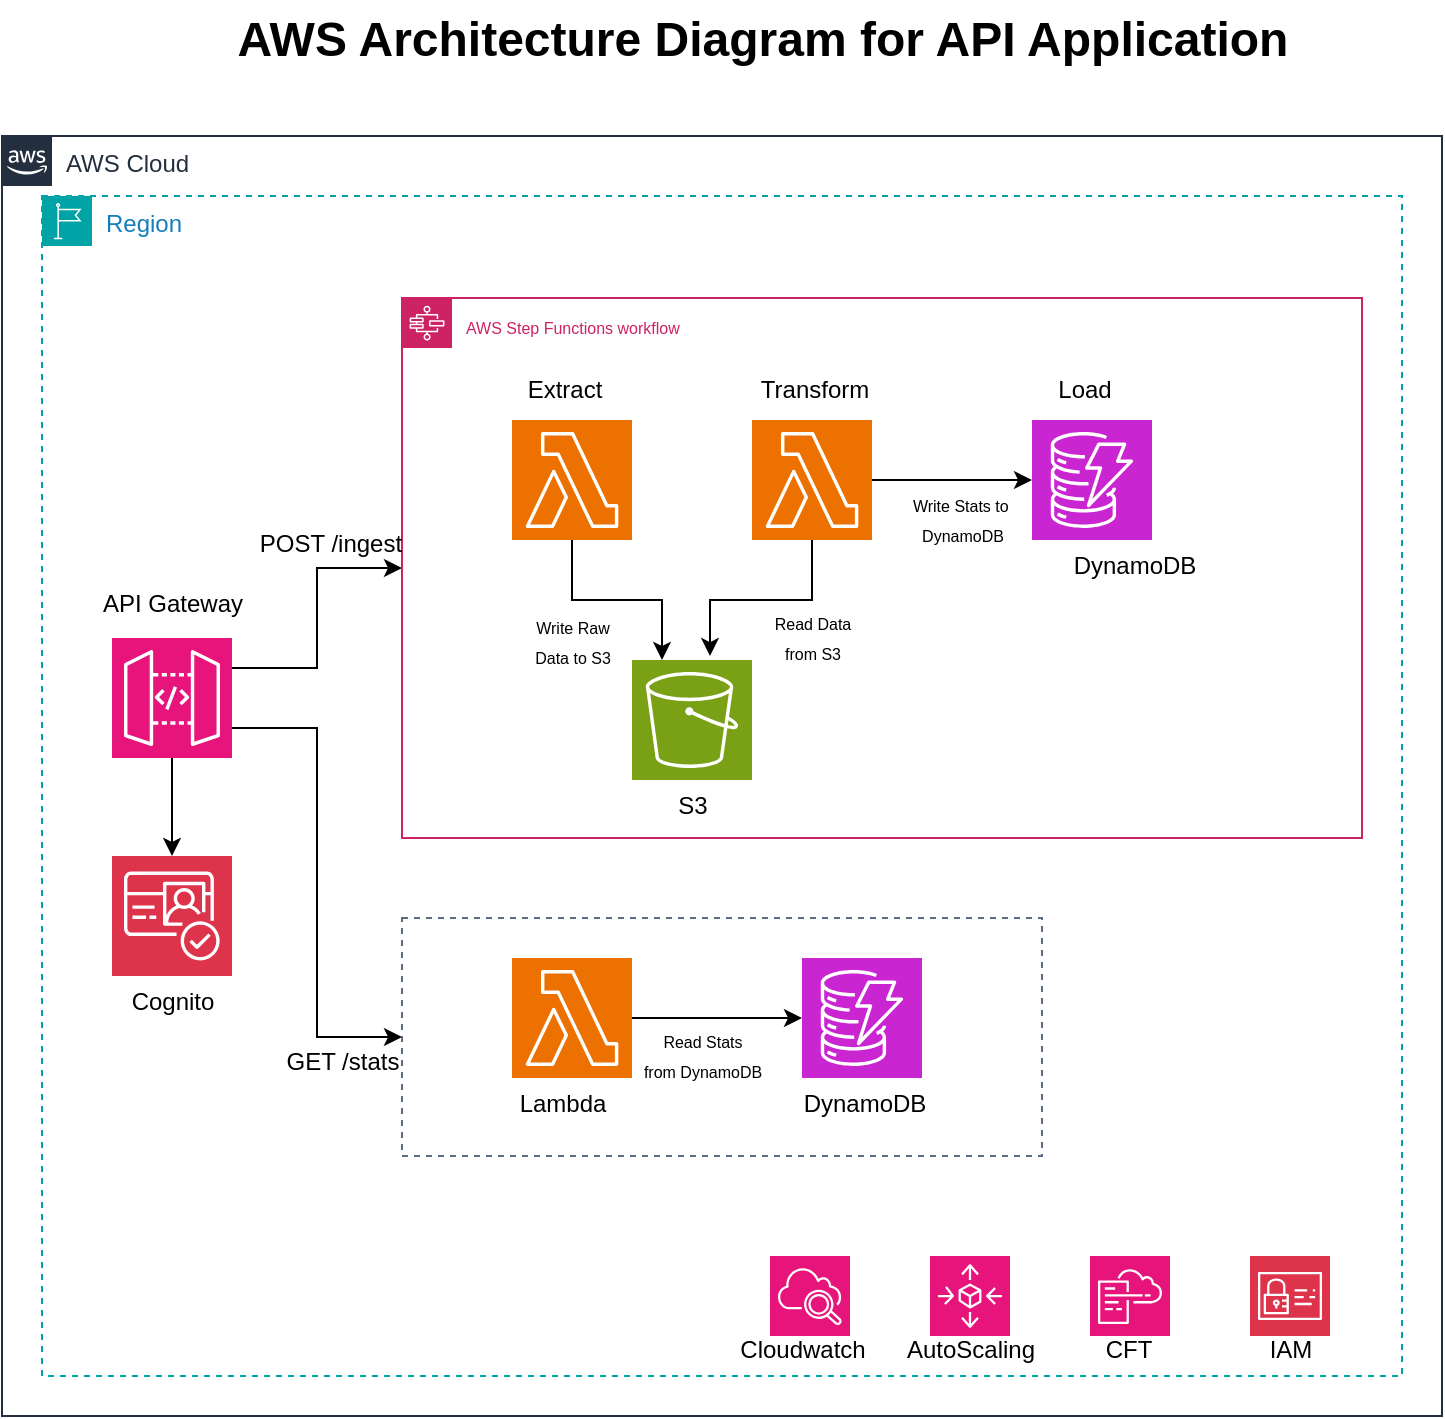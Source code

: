 <mxfile version="24.7.7">
  <diagram name="Page-1" id="77Til-7tzBvs6sQdnzat">
    <mxGraphModel dx="1026" dy="651" grid="1" gridSize="10" guides="1" tooltips="1" connect="1" arrows="1" fold="1" page="1" pageScale="1" pageWidth="827" pageHeight="1169" math="0" shadow="0">
      <root>
        <mxCell id="0" />
        <mxCell id="1" parent="0" />
        <mxCell id="qMovOYOw3mSXCdXewkXn-35" style="edgeStyle=orthogonalEdgeStyle;rounded=0;orthogonalLoop=1;jettySize=auto;html=1;exitX=1;exitY=0.25;exitDx=0;exitDy=0;exitPerimeter=0;" edge="1" parent="1" source="qMovOYOw3mSXCdXewkXn-1" target="qMovOYOw3mSXCdXewkXn-31">
          <mxGeometry relative="1" as="geometry" />
        </mxCell>
        <mxCell id="qMovOYOw3mSXCdXewkXn-36" style="edgeStyle=orthogonalEdgeStyle;rounded=0;orthogonalLoop=1;jettySize=auto;html=1;exitX=1;exitY=0.75;exitDx=0;exitDy=0;exitPerimeter=0;entryX=0;entryY=0.5;entryDx=0;entryDy=0;" edge="1" parent="1" source="qMovOYOw3mSXCdXewkXn-1" target="qMovOYOw3mSXCdXewkXn-32">
          <mxGeometry relative="1" as="geometry" />
        </mxCell>
        <mxCell id="qMovOYOw3mSXCdXewkXn-1" value="" style="sketch=0;points=[[0,0,0],[0.25,0,0],[0.5,0,0],[0.75,0,0],[1,0,0],[0,1,0],[0.25,1,0],[0.5,1,0],[0.75,1,0],[1,1,0],[0,0.25,0],[0,0.5,0],[0,0.75,0],[1,0.25,0],[1,0.5,0],[1,0.75,0]];outlineConnect=0;fontColor=#232F3E;fillColor=#E7157B;strokeColor=#ffffff;dashed=0;verticalLabelPosition=bottom;verticalAlign=top;align=center;html=1;fontSize=12;fontStyle=0;aspect=fixed;shape=mxgraph.aws4.resourceIcon;resIcon=mxgraph.aws4.api_gateway;" vertex="1" parent="1">
          <mxGeometry x="111" y="329" width="60" height="60" as="geometry" />
        </mxCell>
        <mxCell id="qMovOYOw3mSXCdXewkXn-3" value="" style="sketch=0;points=[[0,0,0],[0.25,0,0],[0.5,0,0],[0.75,0,0],[1,0,0],[0,1,0],[0.25,1,0],[0.5,1,0],[0.75,1,0],[1,1,0],[0,0.25,0],[0,0.5,0],[0,0.75,0],[1,0.25,0],[1,0.5,0],[1,0.75,0]];outlineConnect=0;fontColor=#232F3E;fillColor=#ED7100;strokeColor=#ffffff;dashed=0;verticalLabelPosition=bottom;verticalAlign=top;align=center;html=1;fontSize=12;fontStyle=0;aspect=fixed;shape=mxgraph.aws4.resourceIcon;resIcon=mxgraph.aws4.lambda;" vertex="1" parent="1">
          <mxGeometry x="311" y="220" width="60" height="60" as="geometry" />
        </mxCell>
        <mxCell id="qMovOYOw3mSXCdXewkXn-4" value="" style="sketch=0;points=[[0,0,0],[0.25,0,0],[0.5,0,0],[0.75,0,0],[1,0,0],[0,1,0],[0.25,1,0],[0.5,1,0],[0.75,1,0],[1,1,0],[0,0.25,0],[0,0.5,0],[0,0.75,0],[1,0.25,0],[1,0.5,0],[1,0.75,0]];outlineConnect=0;fontColor=#232F3E;fillColor=#ED7100;strokeColor=#ffffff;dashed=0;verticalLabelPosition=bottom;verticalAlign=top;align=center;html=1;fontSize=12;fontStyle=0;aspect=fixed;shape=mxgraph.aws4.resourceIcon;resIcon=mxgraph.aws4.lambda;" vertex="1" parent="1">
          <mxGeometry x="431" y="220" width="60" height="60" as="geometry" />
        </mxCell>
        <mxCell id="qMovOYOw3mSXCdXewkXn-5" value="" style="sketch=0;points=[[0,0,0],[0.25,0,0],[0.5,0,0],[0.75,0,0],[1,0,0],[0,1,0],[0.25,1,0],[0.5,1,0],[0.75,1,0],[1,1,0],[0,0.25,0],[0,0.5,0],[0,0.75,0],[1,0.25,0],[1,0.5,0],[1,0.75,0]];outlineConnect=0;fontColor=#232F3E;fillColor=#C925D1;strokeColor=#ffffff;dashed=0;verticalLabelPosition=bottom;verticalAlign=top;align=center;html=1;fontSize=12;fontStyle=0;aspect=fixed;shape=mxgraph.aws4.resourceIcon;resIcon=mxgraph.aws4.dynamodb;" vertex="1" parent="1">
          <mxGeometry x="571" y="220" width="60" height="60" as="geometry" />
        </mxCell>
        <mxCell id="qMovOYOw3mSXCdXewkXn-6" value="" style="sketch=0;points=[[0,0,0],[0.25,0,0],[0.5,0,0],[0.75,0,0],[1,0,0],[0,1,0],[0.25,1,0],[0.5,1,0],[0.75,1,0],[1,1,0],[0,0.25,0],[0,0.5,0],[0,0.75,0],[1,0.25,0],[1,0.5,0],[1,0.75,0]];outlineConnect=0;fontColor=#232F3E;fillColor=#7AA116;strokeColor=#ffffff;dashed=0;verticalLabelPosition=bottom;verticalAlign=top;align=center;html=1;fontSize=12;fontStyle=0;aspect=fixed;shape=mxgraph.aws4.resourceIcon;resIcon=mxgraph.aws4.s3;" vertex="1" parent="1">
          <mxGeometry x="371" y="340" width="60" height="60" as="geometry" />
        </mxCell>
        <mxCell id="qMovOYOw3mSXCdXewkXn-7" style="edgeStyle=orthogonalEdgeStyle;rounded=0;orthogonalLoop=1;jettySize=auto;html=1;exitX=0.5;exitY=1;exitDx=0;exitDy=0;exitPerimeter=0;entryX=0.25;entryY=0;entryDx=0;entryDy=0;entryPerimeter=0;" edge="1" parent="1" source="qMovOYOw3mSXCdXewkXn-3" target="qMovOYOw3mSXCdXewkXn-6">
          <mxGeometry relative="1" as="geometry" />
        </mxCell>
        <mxCell id="qMovOYOw3mSXCdXewkXn-8" style="edgeStyle=orthogonalEdgeStyle;rounded=0;orthogonalLoop=1;jettySize=auto;html=1;exitX=0.5;exitY=1;exitDx=0;exitDy=0;exitPerimeter=0;entryX=0.65;entryY=-0.033;entryDx=0;entryDy=0;entryPerimeter=0;" edge="1" parent="1" source="qMovOYOw3mSXCdXewkXn-4" target="qMovOYOw3mSXCdXewkXn-6">
          <mxGeometry relative="1" as="geometry" />
        </mxCell>
        <mxCell id="qMovOYOw3mSXCdXewkXn-9" style="edgeStyle=orthogonalEdgeStyle;rounded=0;orthogonalLoop=1;jettySize=auto;html=1;exitX=1;exitY=0.5;exitDx=0;exitDy=0;exitPerimeter=0;entryX=0;entryY=0.5;entryDx=0;entryDy=0;entryPerimeter=0;" edge="1" parent="1" source="qMovOYOw3mSXCdXewkXn-4" target="qMovOYOw3mSXCdXewkXn-5">
          <mxGeometry relative="1" as="geometry" />
        </mxCell>
        <mxCell id="qMovOYOw3mSXCdXewkXn-10" value="&lt;font style=&quot;font-size: 8px;&quot;&gt;&lt;font style=&quot;&quot;&gt;Write&amp;nbsp;&lt;/font&gt;&lt;span style=&quot;background-color: initial;&quot;&gt;Raw&lt;/span&gt;&lt;/font&gt;&lt;div&gt;&lt;font style=&quot;font-size: 8px;&quot;&gt;Data to S3&lt;/font&gt;&lt;/div&gt;" style="text;html=1;align=center;verticalAlign=middle;resizable=0;points=[];autosize=1;strokeColor=none;fillColor=none;" vertex="1" parent="1">
          <mxGeometry x="311" y="310" width="60" height="40" as="geometry" />
        </mxCell>
        <mxCell id="qMovOYOw3mSXCdXewkXn-11" value="Extract" style="text;html=1;align=center;verticalAlign=middle;resizable=0;points=[];autosize=1;strokeColor=none;fillColor=none;" vertex="1" parent="1">
          <mxGeometry x="307" y="190" width="60" height="30" as="geometry" />
        </mxCell>
        <mxCell id="qMovOYOw3mSXCdXewkXn-12" value="Transform" style="text;html=1;align=center;verticalAlign=middle;resizable=0;points=[];autosize=1;strokeColor=none;fillColor=none;" vertex="1" parent="1">
          <mxGeometry x="422" y="190" width="80" height="30" as="geometry" />
        </mxCell>
        <mxCell id="qMovOYOw3mSXCdXewkXn-13" value="Load" style="text;html=1;align=center;verticalAlign=middle;resizable=0;points=[];autosize=1;strokeColor=none;fillColor=none;" vertex="1" parent="1">
          <mxGeometry x="572" y="190" width="50" height="30" as="geometry" />
        </mxCell>
        <mxCell id="qMovOYOw3mSXCdXewkXn-14" value="DynamoDB" style="text;html=1;align=center;verticalAlign=middle;resizable=0;points=[];autosize=1;strokeColor=none;fillColor=none;" vertex="1" parent="1">
          <mxGeometry x="582" y="278" width="80" height="30" as="geometry" />
        </mxCell>
        <mxCell id="qMovOYOw3mSXCdXewkXn-15" value="S3" style="text;html=1;align=center;verticalAlign=middle;resizable=0;points=[];autosize=1;strokeColor=none;fillColor=none;" vertex="1" parent="1">
          <mxGeometry x="381" y="398" width="40" height="30" as="geometry" />
        </mxCell>
        <mxCell id="qMovOYOw3mSXCdXewkXn-20" value="&lt;font style=&quot;font-size: 8px;&quot;&gt;Read&amp;nbsp;&lt;/font&gt;&lt;span style=&quot;font-size: 8px; background-color: initial;&quot;&gt;Data&lt;/span&gt;&lt;div&gt;&lt;font style=&quot;font-size: 8px;&quot;&gt;from S3&lt;/font&gt;&lt;/div&gt;" style="text;html=1;align=center;verticalAlign=middle;resizable=0;points=[];autosize=1;strokeColor=none;fillColor=none;" vertex="1" parent="1">
          <mxGeometry x="431" y="308" width="60" height="40" as="geometry" />
        </mxCell>
        <mxCell id="qMovOYOw3mSXCdXewkXn-24" value="&lt;font style=&quot;font-size: 8px;&quot;&gt;Write&amp;nbsp;&lt;/font&gt;&lt;font style=&quot;background-color: initial; font-size: 8px;&quot;&gt;Stats&amp;nbsp;&lt;/font&gt;&lt;span style=&quot;background-color: initial; font-size: 8px;&quot;&gt;to&amp;nbsp;&lt;/span&gt;&lt;div&gt;&lt;span style=&quot;font-size: 8px; background-color: initial;&quot;&gt;DynamoDB&lt;/span&gt;&lt;/div&gt;" style="text;html=1;align=center;verticalAlign=middle;resizable=0;points=[];autosize=1;strokeColor=none;fillColor=none;" vertex="1" parent="1">
          <mxGeometry x="501" y="249" width="70" height="40" as="geometry" />
        </mxCell>
        <mxCell id="qMovOYOw3mSXCdXewkXn-25" value="" style="sketch=0;points=[[0,0,0],[0.25,0,0],[0.5,0,0],[0.75,0,0],[1,0,0],[0,1,0],[0.25,1,0],[0.5,1,0],[0.75,1,0],[1,1,0],[0,0.25,0],[0,0.5,0],[0,0.75,0],[1,0.25,0],[1,0.5,0],[1,0.75,0]];outlineConnect=0;fontColor=#232F3E;fillColor=#ED7100;strokeColor=#ffffff;dashed=0;verticalLabelPosition=bottom;verticalAlign=top;align=center;html=1;fontSize=12;fontStyle=0;aspect=fixed;shape=mxgraph.aws4.resourceIcon;resIcon=mxgraph.aws4.lambda;" vertex="1" parent="1">
          <mxGeometry x="311" y="489" width="60" height="60" as="geometry" />
        </mxCell>
        <mxCell id="qMovOYOw3mSXCdXewkXn-26" value="" style="sketch=0;points=[[0,0,0],[0.25,0,0],[0.5,0,0],[0.75,0,0],[1,0,0],[0,1,0],[0.25,1,0],[0.5,1,0],[0.75,1,0],[1,1,0],[0,0.25,0],[0,0.5,0],[0,0.75,0],[1,0.25,0],[1,0.5,0],[1,0.75,0]];outlineConnect=0;fontColor=#232F3E;fillColor=#C925D1;strokeColor=#ffffff;dashed=0;verticalLabelPosition=bottom;verticalAlign=top;align=center;html=1;fontSize=12;fontStyle=0;aspect=fixed;shape=mxgraph.aws4.resourceIcon;resIcon=mxgraph.aws4.dynamodb;" vertex="1" parent="1">
          <mxGeometry x="456" y="489" width="60" height="60" as="geometry" />
        </mxCell>
        <mxCell id="qMovOYOw3mSXCdXewkXn-27" style="edgeStyle=orthogonalEdgeStyle;rounded=0;orthogonalLoop=1;jettySize=auto;html=1;exitX=1;exitY=0.5;exitDx=0;exitDy=0;exitPerimeter=0;entryX=0;entryY=0.5;entryDx=0;entryDy=0;entryPerimeter=0;" edge="1" parent="1" source="qMovOYOw3mSXCdXewkXn-25" target="qMovOYOw3mSXCdXewkXn-26">
          <mxGeometry relative="1" as="geometry" />
        </mxCell>
        <mxCell id="qMovOYOw3mSXCdXewkXn-28" value="&lt;font style=&quot;font-size: 8px;&quot;&gt;Read Stats&lt;/font&gt;&lt;div&gt;&lt;font style=&quot;font-size: 8px;&quot;&gt;from DynamoDB&lt;/font&gt;&lt;/div&gt;" style="text;html=1;align=center;verticalAlign=middle;resizable=0;points=[];autosize=1;strokeColor=none;fillColor=none;" vertex="1" parent="1">
          <mxGeometry x="366" y="517" width="80" height="40" as="geometry" />
        </mxCell>
        <mxCell id="qMovOYOw3mSXCdXewkXn-29" value="Lambda" style="text;html=1;align=center;verticalAlign=middle;resizable=0;points=[];autosize=1;strokeColor=none;fillColor=none;" vertex="1" parent="1">
          <mxGeometry x="301" y="547" width="70" height="30" as="geometry" />
        </mxCell>
        <mxCell id="qMovOYOw3mSXCdXewkXn-30" value="DynamoDB" style="text;html=1;align=center;verticalAlign=middle;resizable=0;points=[];autosize=1;strokeColor=none;fillColor=none;" vertex="1" parent="1">
          <mxGeometry x="447" y="547" width="80" height="30" as="geometry" />
        </mxCell>
        <mxCell id="qMovOYOw3mSXCdXewkXn-31" value="&lt;font style=&quot;font-size: 8px;&quot;&gt;AWS Step Functions workflow&lt;/font&gt;" style="points=[[0,0],[0.25,0],[0.5,0],[0.75,0],[1,0],[1,0.25],[1,0.5],[1,0.75],[1,1],[0.75,1],[0.5,1],[0.25,1],[0,1],[0,0.75],[0,0.5],[0,0.25]];outlineConnect=0;gradientColor=none;html=1;whiteSpace=wrap;fontSize=12;fontStyle=0;container=1;pointerEvents=0;collapsible=0;recursiveResize=0;shape=mxgraph.aws4.group;grIcon=mxgraph.aws4.group_aws_step_functions_workflow;strokeColor=#CD2264;fillColor=none;verticalAlign=top;align=left;spacingLeft=30;fontColor=#CD2264;dashed=0;" vertex="1" parent="1">
          <mxGeometry x="256" y="159" width="480" height="270" as="geometry" />
        </mxCell>
        <mxCell id="qMovOYOw3mSXCdXewkXn-32" value="" style="fillColor=none;strokeColor=#5A6C86;dashed=1;verticalAlign=top;fontStyle=0;fontColor=#5A6C86;whiteSpace=wrap;html=1;" vertex="1" parent="1">
          <mxGeometry x="256" y="469" width="320" height="119" as="geometry" />
        </mxCell>
        <mxCell id="qMovOYOw3mSXCdXewkXn-37" value="POST /ingest" style="text;html=1;align=center;verticalAlign=middle;resizable=0;points=[];autosize=1;strokeColor=none;fillColor=none;" vertex="1" parent="1">
          <mxGeometry x="175" y="267" width="90" height="30" as="geometry" />
        </mxCell>
        <mxCell id="qMovOYOw3mSXCdXewkXn-38" value="GET /stats" style="text;html=1;align=center;verticalAlign=middle;resizable=0;points=[];autosize=1;strokeColor=none;fillColor=none;" vertex="1" parent="1">
          <mxGeometry x="186" y="526" width="80" height="30" as="geometry" />
        </mxCell>
        <mxCell id="qMovOYOw3mSXCdXewkXn-40" value="AWS Cloud" style="points=[[0,0],[0.25,0],[0.5,0],[0.75,0],[1,0],[1,0.25],[1,0.5],[1,0.75],[1,1],[0.75,1],[0.5,1],[0.25,1],[0,1],[0,0.75],[0,0.5],[0,0.25]];outlineConnect=0;gradientColor=none;html=1;whiteSpace=wrap;fontSize=12;fontStyle=0;container=1;pointerEvents=0;collapsible=0;recursiveResize=0;shape=mxgraph.aws4.group;grIcon=mxgraph.aws4.group_aws_cloud_alt;strokeColor=#232F3E;fillColor=none;verticalAlign=top;align=left;spacingLeft=30;fontColor=#232F3E;dashed=0;" vertex="1" parent="1">
          <mxGeometry x="56" y="78" width="720" height="640" as="geometry" />
        </mxCell>
        <mxCell id="qMovOYOw3mSXCdXewkXn-41" value="Region" style="points=[[0,0],[0.25,0],[0.5,0],[0.75,0],[1,0],[1,0.25],[1,0.5],[1,0.75],[1,1],[0.75,1],[0.5,1],[0.25,1],[0,1],[0,0.75],[0,0.5],[0,0.25]];outlineConnect=0;gradientColor=none;html=1;whiteSpace=wrap;fontSize=12;fontStyle=0;container=1;pointerEvents=0;collapsible=0;recursiveResize=0;shape=mxgraph.aws4.group;grIcon=mxgraph.aws4.group_region;strokeColor=#00A4A6;fillColor=none;verticalAlign=top;align=left;spacingLeft=30;fontColor=#147EBA;dashed=1;" vertex="1" parent="1">
          <mxGeometry x="76" y="108" width="680" height="590" as="geometry" />
        </mxCell>
        <mxCell id="qMovOYOw3mSXCdXewkXn-2" value="API Gateway" style="text;html=1;align=center;verticalAlign=middle;resizable=0;points=[];autosize=1;strokeColor=none;fillColor=none;" vertex="1" parent="qMovOYOw3mSXCdXewkXn-41">
          <mxGeometry x="20" y="189" width="90" height="30" as="geometry" />
        </mxCell>
        <mxCell id="qMovOYOw3mSXCdXewkXn-42" value="" style="sketch=0;points=[[0,0,0],[0.25,0,0],[0.5,0,0],[0.75,0,0],[1,0,0],[0,1,0],[0.25,1,0],[0.5,1,0],[0.75,1,0],[1,1,0],[0,0.25,0],[0,0.5,0],[0,0.75,0],[1,0.25,0],[1,0.5,0],[1,0.75,0]];outlineConnect=0;fontColor=#232F3E;fillColor=#DD344C;strokeColor=#ffffff;dashed=0;verticalLabelPosition=bottom;verticalAlign=top;align=center;html=1;fontSize=12;fontStyle=0;aspect=fixed;shape=mxgraph.aws4.resourceIcon;resIcon=mxgraph.aws4.cognito;" vertex="1" parent="qMovOYOw3mSXCdXewkXn-41">
          <mxGeometry x="35" y="330" width="60" height="60" as="geometry" />
        </mxCell>
        <mxCell id="qMovOYOw3mSXCdXewkXn-44" value="Cognito" style="text;html=1;align=center;verticalAlign=middle;resizable=0;points=[];autosize=1;strokeColor=none;fillColor=none;" vertex="1" parent="qMovOYOw3mSXCdXewkXn-41">
          <mxGeometry x="35" y="388" width="60" height="30" as="geometry" />
        </mxCell>
        <mxCell id="qMovOYOw3mSXCdXewkXn-47" value="" style="sketch=0;points=[[0,0,0],[0.25,0,0],[0.5,0,0],[0.75,0,0],[1,0,0],[0,1,0],[0.25,1,0],[0.5,1,0],[0.75,1,0],[1,1,0],[0,0.25,0],[0,0.5,0],[0,0.75,0],[1,0.25,0],[1,0.5,0],[1,0.75,0]];points=[[0,0,0],[0.25,0,0],[0.5,0,0],[0.75,0,0],[1,0,0],[0,1,0],[0.25,1,0],[0.5,1,0],[0.75,1,0],[1,1,0],[0,0.25,0],[0,0.5,0],[0,0.75,0],[1,0.25,0],[1,0.5,0],[1,0.75,0]];outlineConnect=0;fontColor=#232F3E;fillColor=#E7157B;strokeColor=#ffffff;dashed=0;verticalLabelPosition=bottom;verticalAlign=top;align=center;html=1;fontSize=12;fontStyle=0;aspect=fixed;shape=mxgraph.aws4.resourceIcon;resIcon=mxgraph.aws4.cloudwatch_2;" vertex="1" parent="qMovOYOw3mSXCdXewkXn-41">
          <mxGeometry x="364" y="530" width="40" height="40" as="geometry" />
        </mxCell>
        <mxCell id="qMovOYOw3mSXCdXewkXn-49" value="" style="sketch=0;points=[[0,0,0],[0.25,0,0],[0.5,0,0],[0.75,0,0],[1,0,0],[0,1,0],[0.25,1,0],[0.5,1,0],[0.75,1,0],[1,1,0],[0,0.25,0],[0,0.5,0],[0,0.75,0],[1,0.25,0],[1,0.5,0],[1,0.75,0]];points=[[0,0,0],[0.25,0,0],[0.5,0,0],[0.75,0,0],[1,0,0],[0,1,0],[0.25,1,0],[0.5,1,0],[0.75,1,0],[1,1,0],[0,0.25,0],[0,0.5,0],[0,0.75,0],[1,0.25,0],[1,0.5,0],[1,0.75,0]];outlineConnect=0;fontColor=#232F3E;fillColor=#E7157B;strokeColor=#ffffff;dashed=0;verticalLabelPosition=bottom;verticalAlign=top;align=center;html=1;fontSize=12;fontStyle=0;aspect=fixed;shape=mxgraph.aws4.resourceIcon;resIcon=mxgraph.aws4.autoscaling;" vertex="1" parent="qMovOYOw3mSXCdXewkXn-41">
          <mxGeometry x="444" y="530" width="40" height="40" as="geometry" />
        </mxCell>
        <mxCell id="qMovOYOw3mSXCdXewkXn-51" value="" style="sketch=0;points=[[0,0,0],[0.25,0,0],[0.5,0,0],[0.75,0,0],[1,0,0],[0,1,0],[0.25,1,0],[0.5,1,0],[0.75,1,0],[1,1,0],[0,0.25,0],[0,0.5,0],[0,0.75,0],[1,0.25,0],[1,0.5,0],[1,0.75,0]];points=[[0,0,0],[0.25,0,0],[0.5,0,0],[0.75,0,0],[1,0,0],[0,1,0],[0.25,1,0],[0.5,1,0],[0.75,1,0],[1,1,0],[0,0.25,0],[0,0.5,0],[0,0.75,0],[1,0.25,0],[1,0.5,0],[1,0.75,0]];outlineConnect=0;fontColor=#232F3E;fillColor=#E7157B;strokeColor=#ffffff;dashed=0;verticalLabelPosition=bottom;verticalAlign=top;align=center;html=1;fontSize=12;fontStyle=0;aspect=fixed;shape=mxgraph.aws4.resourceIcon;resIcon=mxgraph.aws4.cloudformation;" vertex="1" parent="qMovOYOw3mSXCdXewkXn-41">
          <mxGeometry x="524" y="530" width="40" height="40" as="geometry" />
        </mxCell>
        <mxCell id="qMovOYOw3mSXCdXewkXn-55" value="" style="sketch=0;points=[[0,0,0],[0.25,0,0],[0.5,0,0],[0.75,0,0],[1,0,0],[0,1,0],[0.25,1,0],[0.5,1,0],[0.75,1,0],[1,1,0],[0,0.25,0],[0,0.5,0],[0,0.75,0],[1,0.25,0],[1,0.5,0],[1,0.75,0]];outlineConnect=0;fontColor=#232F3E;fillColor=#DD344C;strokeColor=#ffffff;dashed=0;verticalLabelPosition=bottom;verticalAlign=top;align=center;html=1;fontSize=12;fontStyle=0;aspect=fixed;shape=mxgraph.aws4.resourceIcon;resIcon=mxgraph.aws4.identity_and_access_management;" vertex="1" parent="qMovOYOw3mSXCdXewkXn-41">
          <mxGeometry x="604" y="530" width="40" height="40" as="geometry" />
        </mxCell>
        <mxCell id="qMovOYOw3mSXCdXewkXn-43" style="edgeStyle=orthogonalEdgeStyle;rounded=0;orthogonalLoop=1;jettySize=auto;html=1;exitX=0.5;exitY=1;exitDx=0;exitDy=0;exitPerimeter=0;entryX=0.5;entryY=0;entryDx=0;entryDy=0;entryPerimeter=0;" edge="1" parent="1" source="qMovOYOw3mSXCdXewkXn-1" target="qMovOYOw3mSXCdXewkXn-42">
          <mxGeometry relative="1" as="geometry" />
        </mxCell>
        <mxCell id="qMovOYOw3mSXCdXewkXn-46" style="edgeStyle=orthogonalEdgeStyle;rounded=0;orthogonalLoop=1;jettySize=auto;html=1;exitX=0.5;exitY=1;exitDx=0;exitDy=0;" edge="1" parent="1" source="qMovOYOw3mSXCdXewkXn-32" target="qMovOYOw3mSXCdXewkXn-32">
          <mxGeometry relative="1" as="geometry" />
        </mxCell>
        <mxCell id="qMovOYOw3mSXCdXewkXn-48" value="Cloudwatch" style="text;html=1;align=center;verticalAlign=middle;resizable=0;points=[];autosize=1;strokeColor=none;fillColor=none;" vertex="1" parent="1">
          <mxGeometry x="411" y="670" width="90" height="30" as="geometry" />
        </mxCell>
        <mxCell id="qMovOYOw3mSXCdXewkXn-50" value="AutoScaling" style="text;html=1;align=center;verticalAlign=middle;resizable=0;points=[];autosize=1;strokeColor=none;fillColor=none;" vertex="1" parent="1">
          <mxGeometry x="495" y="670" width="90" height="30" as="geometry" />
        </mxCell>
        <mxCell id="qMovOYOw3mSXCdXewkXn-53" value="CFT" style="text;html=1;align=center;verticalAlign=middle;resizable=0;points=[];autosize=1;strokeColor=none;fillColor=none;" vertex="1" parent="1">
          <mxGeometry x="594" y="670" width="50" height="30" as="geometry" />
        </mxCell>
        <mxCell id="qMovOYOw3mSXCdXewkXn-56" value="IAM" style="text;html=1;align=center;verticalAlign=middle;resizable=0;points=[];autosize=1;strokeColor=none;fillColor=none;" vertex="1" parent="1">
          <mxGeometry x="680" y="670" width="40" height="30" as="geometry" />
        </mxCell>
        <mxCell id="qMovOYOw3mSXCdXewkXn-57" value="AWS Architecture Diagram for API Application" style="text;strokeColor=none;fillColor=none;html=1;fontSize=24;fontStyle=1;verticalAlign=middle;align=center;" vertex="1" parent="1">
          <mxGeometry x="386" y="10" width="100" height="40" as="geometry" />
        </mxCell>
      </root>
    </mxGraphModel>
  </diagram>
</mxfile>
